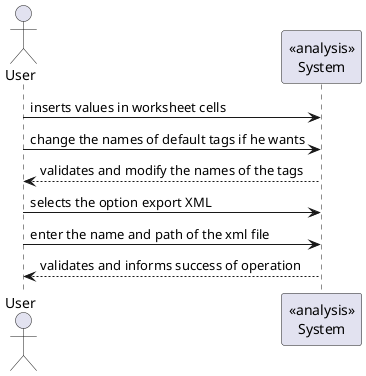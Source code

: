 @startuml doc-files/lang08.1_Export_xml_sd_analysis.png

actor User
participant "<<analysis>>\nSystem" as System


User -> System: inserts values ​​in worksheet cells
User -> System: change the names of default tags if he wants
User <-- System: validates and modify the names of the tags
User -> System: selects the option export XML
User -> System: enter the name and path of the xml file
User <-- System: validates and informs success of operation


@enduml